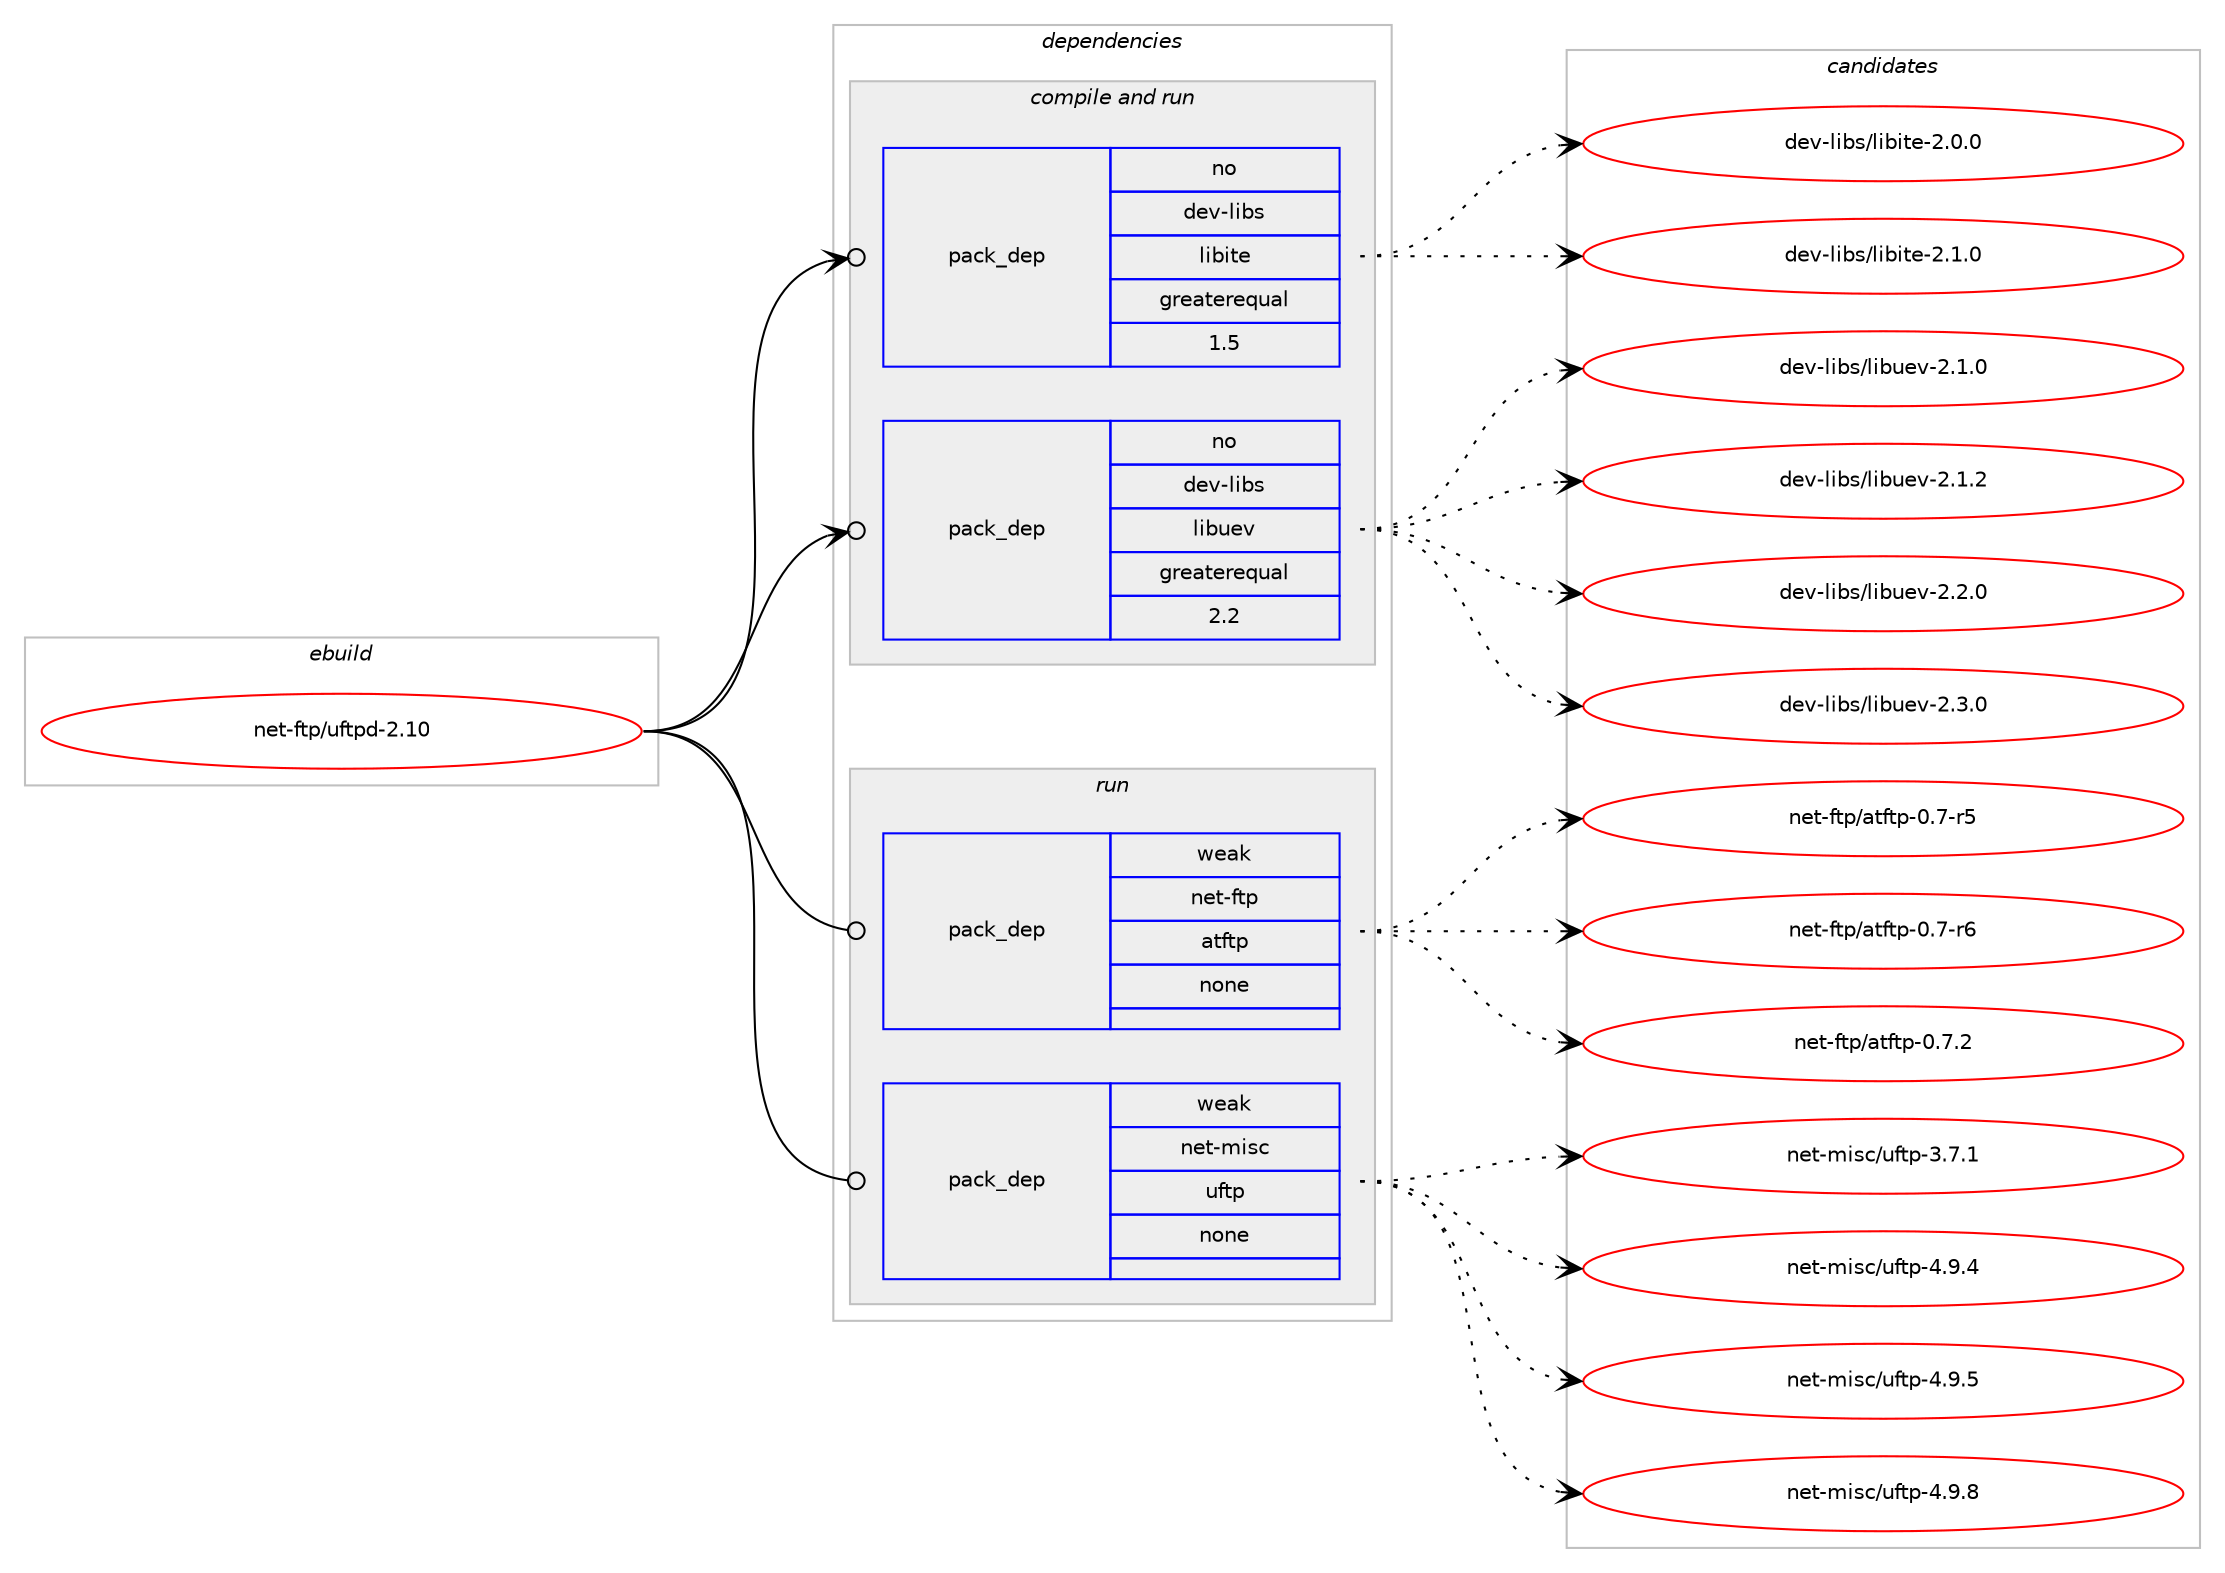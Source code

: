 digraph prolog {

# *************
# Graph options
# *************

newrank=true;
concentrate=true;
compound=true;
graph [rankdir=LR,fontname=Helvetica,fontsize=10,ranksep=1.5];#, ranksep=2.5, nodesep=0.2];
edge  [arrowhead=vee];
node  [fontname=Helvetica,fontsize=10];

# **********
# The ebuild
# **********

subgraph cluster_leftcol {
color=gray;
rank=same;
label=<<i>ebuild</i>>;
id [label="net-ftp/uftpd-2.10", color=red, width=4, href="../net-ftp/uftpd-2.10.svg"];
}

# ****************
# The dependencies
# ****************

subgraph cluster_midcol {
color=gray;
label=<<i>dependencies</i>>;
subgraph cluster_compile {
fillcolor="#eeeeee";
style=filled;
label=<<i>compile</i>>;
}
subgraph cluster_compileandrun {
fillcolor="#eeeeee";
style=filled;
label=<<i>compile and run</i>>;
subgraph pack607054 {
dependency821643 [label=<<TABLE BORDER="0" CELLBORDER="1" CELLSPACING="0" CELLPADDING="4" WIDTH="220"><TR><TD ROWSPAN="6" CELLPADDING="30">pack_dep</TD></TR><TR><TD WIDTH="110">no</TD></TR><TR><TD>dev-libs</TD></TR><TR><TD>libite</TD></TR><TR><TD>greaterequal</TD></TR><TR><TD>1.5</TD></TR></TABLE>>, shape=none, color=blue];
}
id:e -> dependency821643:w [weight=20,style="solid",arrowhead="odotvee"];
subgraph pack607055 {
dependency821644 [label=<<TABLE BORDER="0" CELLBORDER="1" CELLSPACING="0" CELLPADDING="4" WIDTH="220"><TR><TD ROWSPAN="6" CELLPADDING="30">pack_dep</TD></TR><TR><TD WIDTH="110">no</TD></TR><TR><TD>dev-libs</TD></TR><TR><TD>libuev</TD></TR><TR><TD>greaterequal</TD></TR><TR><TD>2.2</TD></TR></TABLE>>, shape=none, color=blue];
}
id:e -> dependency821644:w [weight=20,style="solid",arrowhead="odotvee"];
}
subgraph cluster_run {
fillcolor="#eeeeee";
style=filled;
label=<<i>run</i>>;
subgraph pack607056 {
dependency821645 [label=<<TABLE BORDER="0" CELLBORDER="1" CELLSPACING="0" CELLPADDING="4" WIDTH="220"><TR><TD ROWSPAN="6" CELLPADDING="30">pack_dep</TD></TR><TR><TD WIDTH="110">weak</TD></TR><TR><TD>net-ftp</TD></TR><TR><TD>atftp</TD></TR><TR><TD>none</TD></TR><TR><TD></TD></TR></TABLE>>, shape=none, color=blue];
}
id:e -> dependency821645:w [weight=20,style="solid",arrowhead="odot"];
subgraph pack607057 {
dependency821646 [label=<<TABLE BORDER="0" CELLBORDER="1" CELLSPACING="0" CELLPADDING="4" WIDTH="220"><TR><TD ROWSPAN="6" CELLPADDING="30">pack_dep</TD></TR><TR><TD WIDTH="110">weak</TD></TR><TR><TD>net-misc</TD></TR><TR><TD>uftp</TD></TR><TR><TD>none</TD></TR><TR><TD></TD></TR></TABLE>>, shape=none, color=blue];
}
id:e -> dependency821646:w [weight=20,style="solid",arrowhead="odot"];
}
}

# **************
# The candidates
# **************

subgraph cluster_choices {
rank=same;
color=gray;
label=<<i>candidates</i>>;

subgraph choice607054 {
color=black;
nodesep=1;
choice10010111845108105981154710810598105116101455046484648 [label="dev-libs/libite-2.0.0", color=red, width=4,href="../dev-libs/libite-2.0.0.svg"];
choice10010111845108105981154710810598105116101455046494648 [label="dev-libs/libite-2.1.0", color=red, width=4,href="../dev-libs/libite-2.1.0.svg"];
dependency821643:e -> choice10010111845108105981154710810598105116101455046484648:w [style=dotted,weight="100"];
dependency821643:e -> choice10010111845108105981154710810598105116101455046494648:w [style=dotted,weight="100"];
}
subgraph choice607055 {
color=black;
nodesep=1;
choice10010111845108105981154710810598117101118455046494648 [label="dev-libs/libuev-2.1.0", color=red, width=4,href="../dev-libs/libuev-2.1.0.svg"];
choice10010111845108105981154710810598117101118455046494650 [label="dev-libs/libuev-2.1.2", color=red, width=4,href="../dev-libs/libuev-2.1.2.svg"];
choice10010111845108105981154710810598117101118455046504648 [label="dev-libs/libuev-2.2.0", color=red, width=4,href="../dev-libs/libuev-2.2.0.svg"];
choice10010111845108105981154710810598117101118455046514648 [label="dev-libs/libuev-2.3.0", color=red, width=4,href="../dev-libs/libuev-2.3.0.svg"];
dependency821644:e -> choice10010111845108105981154710810598117101118455046494648:w [style=dotted,weight="100"];
dependency821644:e -> choice10010111845108105981154710810598117101118455046494650:w [style=dotted,weight="100"];
dependency821644:e -> choice10010111845108105981154710810598117101118455046504648:w [style=dotted,weight="100"];
dependency821644:e -> choice10010111845108105981154710810598117101118455046514648:w [style=dotted,weight="100"];
}
subgraph choice607056 {
color=black;
nodesep=1;
choice110101116451021161124797116102116112454846554511453 [label="net-ftp/atftp-0.7-r5", color=red, width=4,href="../net-ftp/atftp-0.7-r5.svg"];
choice110101116451021161124797116102116112454846554511454 [label="net-ftp/atftp-0.7-r6", color=red, width=4,href="../net-ftp/atftp-0.7-r6.svg"];
choice110101116451021161124797116102116112454846554650 [label="net-ftp/atftp-0.7.2", color=red, width=4,href="../net-ftp/atftp-0.7.2.svg"];
dependency821645:e -> choice110101116451021161124797116102116112454846554511453:w [style=dotted,weight="100"];
dependency821645:e -> choice110101116451021161124797116102116112454846554511454:w [style=dotted,weight="100"];
dependency821645:e -> choice110101116451021161124797116102116112454846554650:w [style=dotted,weight="100"];
}
subgraph choice607057 {
color=black;
nodesep=1;
choice110101116451091051159947117102116112455146554649 [label="net-misc/uftp-3.7.1", color=red, width=4,href="../net-misc/uftp-3.7.1.svg"];
choice110101116451091051159947117102116112455246574652 [label="net-misc/uftp-4.9.4", color=red, width=4,href="../net-misc/uftp-4.9.4.svg"];
choice110101116451091051159947117102116112455246574653 [label="net-misc/uftp-4.9.5", color=red, width=4,href="../net-misc/uftp-4.9.5.svg"];
choice110101116451091051159947117102116112455246574656 [label="net-misc/uftp-4.9.8", color=red, width=4,href="../net-misc/uftp-4.9.8.svg"];
dependency821646:e -> choice110101116451091051159947117102116112455146554649:w [style=dotted,weight="100"];
dependency821646:e -> choice110101116451091051159947117102116112455246574652:w [style=dotted,weight="100"];
dependency821646:e -> choice110101116451091051159947117102116112455246574653:w [style=dotted,weight="100"];
dependency821646:e -> choice110101116451091051159947117102116112455246574656:w [style=dotted,weight="100"];
}
}

}
